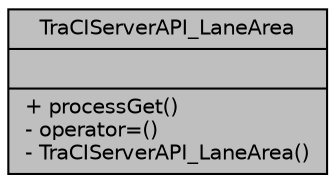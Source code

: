 digraph "TraCIServerAPI_LaneArea"
{
  edge [fontname="Helvetica",fontsize="10",labelfontname="Helvetica",labelfontsize="10"];
  node [fontname="Helvetica",fontsize="10",shape=record];
  Node1 [label="{TraCIServerAPI_LaneArea\n||+ processGet()\l- operator=()\l- TraCIServerAPI_LaneArea()\l}",height=0.2,width=0.4,color="black", fillcolor="grey75", style="filled", fontcolor="black"];
}
